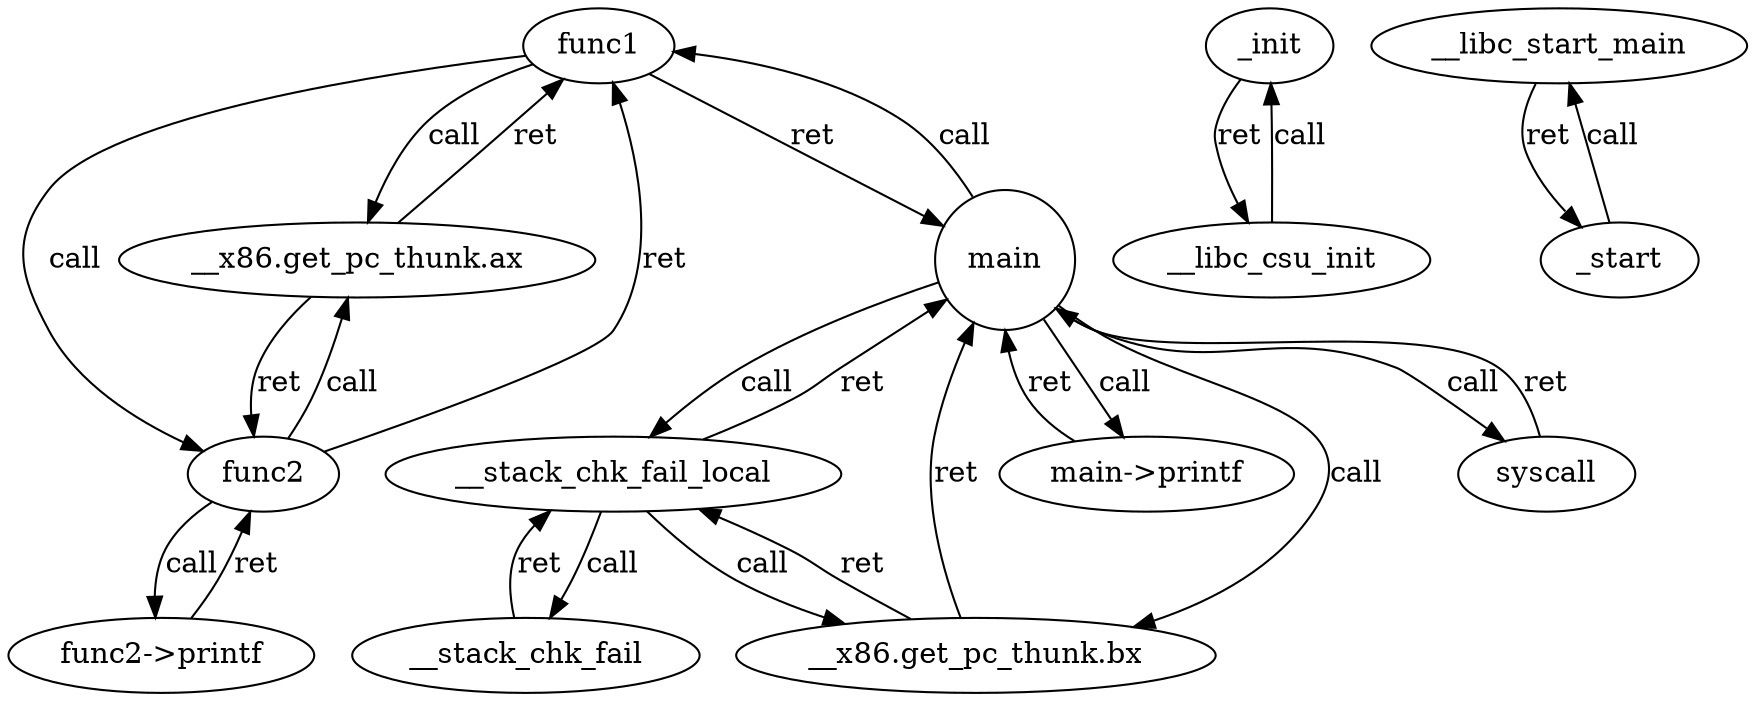 digraph "output/TestedBin/syscall-pattern32" {
	func1 [label=func1 attrs=""]
	"__x86.get_pc_thunk.ax" [label="__x86.get_pc_thunk.ax" attrs=""]
	func2 [label=func2 attrs=""]
	"func2->printf" [label="func2->printf" attrs=""]
	_init [label=_init attrs=""]
	__libc_start_main [label=__libc_start_main attrs=""]
	main [label=main attrs="" shape=circle]
	"__x86.get_pc_thunk.bx" [label="__x86.get_pc_thunk.bx" attrs=""]
	syscall [label=syscall attrs=""]
	"main->printf" [label="main->printf" attrs=""]
	__stack_chk_fail_local [label=__stack_chk_fail_local attrs=""]
	__stack_chk_fail [label=__stack_chk_fail attrs=""]
	func1 -> "__x86.get_pc_thunk.ax" [label=call]
	"__x86.get_pc_thunk.ax" -> func1 [label=ret]
	func1 -> func2 [label=call]
	func2 -> func1 [label=ret]
	func2 -> "__x86.get_pc_thunk.ax" [label=call]
	"__x86.get_pc_thunk.ax" -> func2 [label=ret]
	func2 -> "func2->printf" [label=call]
	"func2->printf" -> func2 [label=ret]
	__libc_csu_init -> _init [label=call]
	_init -> __libc_csu_init [label=ret]
	_start -> __libc_start_main [label=call]
	__libc_start_main -> _start [label=ret]
	main -> "__x86.get_pc_thunk.bx" [label=call]
	"__x86.get_pc_thunk.bx" -> main [label=ret]
	main -> syscall [label=call]
	syscall -> main [label=ret]
	main -> "main->printf" [label=call]
	"main->printf" -> main [label=ret]
	main -> func1 [label=call]
	func1 -> main [label=ret]
	main -> __stack_chk_fail_local [label=call]
	__stack_chk_fail_local -> main [label=ret]
	__stack_chk_fail_local -> "__x86.get_pc_thunk.bx" [label=call]
	"__x86.get_pc_thunk.bx" -> __stack_chk_fail_local [label=ret]
	__stack_chk_fail_local -> __stack_chk_fail [label=call]
	__stack_chk_fail -> __stack_chk_fail_local [label=ret]
}
